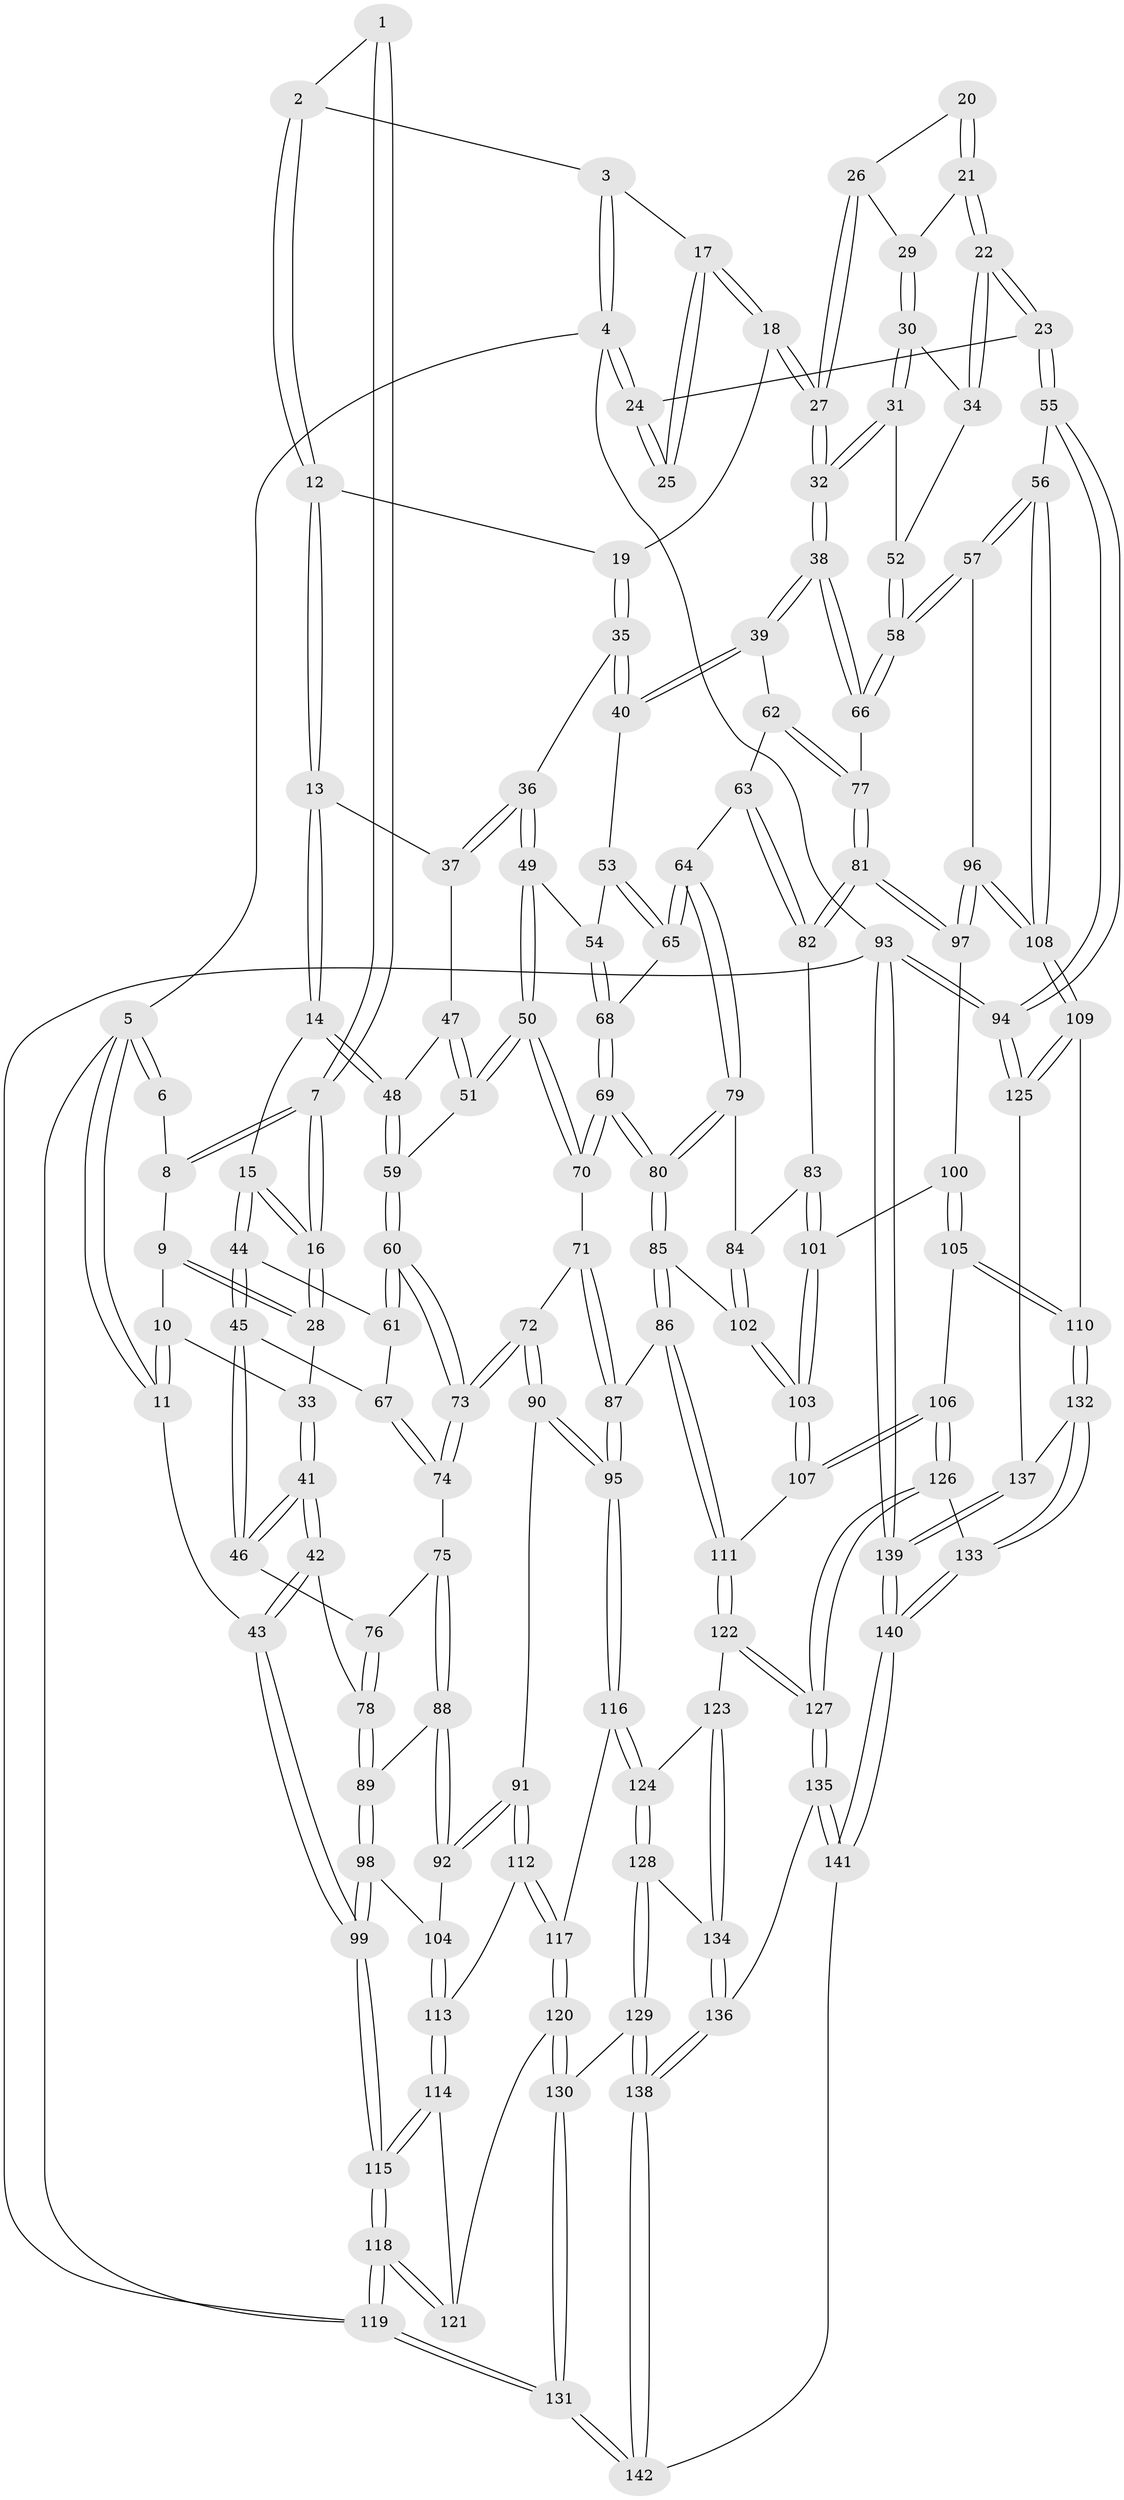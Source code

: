 // coarse degree distribution, {3: 0.0989010989010989, 4: 0.3516483516483517, 5: 0.4945054945054945, 6: 0.054945054945054944}
// Generated by graph-tools (version 1.1) at 2025/52/02/27/25 19:52:36]
// undirected, 142 vertices, 352 edges
graph export_dot {
graph [start="1"]
  node [color=gray90,style=filled];
  1 [pos="+0.27392834397289056+0"];
  2 [pos="+0.4796462801984536+0"];
  3 [pos="+0.8098395078700378+0"];
  4 [pos="+1+0"];
  5 [pos="+0+0"];
  6 [pos="+0+0"];
  7 [pos="+0.20070193647211312+0.11199030597190118"];
  8 [pos="+0.07129521410507585+0.042367267427635344"];
  9 [pos="+0.013768268820404836+0.11970633843957472"];
  10 [pos="+0+0.13987154641945643"];
  11 [pos="+0+0.1602381418389032"];
  12 [pos="+0.4833319616086099+0"];
  13 [pos="+0.45863418151598073+0.10017418871177296"];
  14 [pos="+0.2513059870418881+0.196669701574726"];
  15 [pos="+0.23798682154836262+0.19490492477990148"];
  16 [pos="+0.21146412750240076+0.16557742447575458"];
  17 [pos="+0.8295808302223028+0"];
  18 [pos="+0.768977052836964+0.12819264023183946"];
  19 [pos="+0.7292972950427656+0.142112130449457"];
  20 [pos="+0.9237508466125713+0.09396374748733902"];
  21 [pos="+0.9923486170212735+0.18505884257854194"];
  22 [pos="+1+0.20627890713058833"];
  23 [pos="+1+0.18124430939962563"];
  24 [pos="+1+0.15768138465882311"];
  25 [pos="+0.9111366744501106+0.05379748070676727"];
  26 [pos="+0.9105791161259815+0.1748673157240548"];
  27 [pos="+0.7915847010698747+0.16064203157772333"];
  28 [pos="+0.1481224180953981+0.16924451425018316"];
  29 [pos="+0.9341825142230237+0.19583418480053522"];
  30 [pos="+0.9160506944131176+0.2256612683296269"];
  31 [pos="+0.8635960751162112+0.27979887297724415"];
  32 [pos="+0.8363788571488493+0.28915005137722855"];
  33 [pos="+0.06320507024639818+0.22049666456753966"];
  34 [pos="+0.9851868475710983+0.27021629017126764"];
  35 [pos="+0.6424664921721304+0.22101258120671818"];
  36 [pos="+0.538178455528604+0.19408988436763477"];
  37 [pos="+0.4681072165164555+0.11728514648210349"];
  38 [pos="+0.8104019917853904+0.35733188714827285"];
  39 [pos="+0.7328044684101013+0.34247160545499894"];
  40 [pos="+0.6573870317072995+0.27614424639519713"];
  41 [pos="+0.020274961121717047+0.3844535903750549"];
  42 [pos="+0+0.40992740907726394"];
  43 [pos="+0+0.436606628699992"];
  44 [pos="+0.1894411917051037+0.277137391343804"];
  45 [pos="+0.13328185022629332+0.3399961505045495"];
  46 [pos="+0.11198132589340101+0.35200107311751194"];
  47 [pos="+0.42824456708788905+0.24471545971512354"];
  48 [pos="+0.31389380548469353+0.2787915434052545"];
  49 [pos="+0.5062376847617676+0.32213078938652534"];
  50 [pos="+0.4290425540171225+0.35250474382341684"];
  51 [pos="+0.41865283106670814+0.3458064147199045"];
  52 [pos="+0.9599622233610855+0.29178790247281444"];
  53 [pos="+0.6466783111531778+0.28811675410451776"];
  54 [pos="+0.5459437675777722+0.34983154151380236"];
  55 [pos="+1+0.5213405430978252"];
  56 [pos="+1+0.5156596319190353"];
  57 [pos="+1+0.4982189908282833"];
  58 [pos="+0.9861140032139725+0.4616050266004161"];
  59 [pos="+0.3464818570343257+0.3312609991273116"];
  60 [pos="+0.3113584396700756+0.38281144362368524"];
  61 [pos="+0.247838416482862+0.35563489803077014"];
  62 [pos="+0.6624816193959504+0.4070053510002168"];
  63 [pos="+0.6086034133985735+0.4348296431441718"];
  64 [pos="+0.6047288309144334+0.4346687111887924"];
  65 [pos="+0.6001269988578867+0.4312874911831991"];
  66 [pos="+0.8195099743329899+0.3774451079156652"];
  67 [pos="+0.22801001937825388+0.40478568027608075"];
  68 [pos="+0.5805463178981+0.42350215242557215"];
  69 [pos="+0.4712331475365331+0.4665693568117488"];
  70 [pos="+0.44092972429320504+0.4426595691711085"];
  71 [pos="+0.38168870807861255+0.4678295403498118"];
  72 [pos="+0.3115169242003817+0.4656640170997793"];
  73 [pos="+0.28914121862851694+0.44922392501956826"];
  74 [pos="+0.26882912712075147+0.45265754354749055"];
  75 [pos="+0.26669050534089656+0.4542613456936496"];
  76 [pos="+0.18936865531841304+0.44498214744156084"];
  77 [pos="+0.7610056701557577+0.49278276102452057"];
  78 [pos="+0.1261289916846953+0.5123912254899607"];
  79 [pos="+0.5971682712107791+0.4777637007153126"];
  80 [pos="+0.4897146400074218+0.5765284192128131"];
  81 [pos="+0.7502617280312621+0.5256243944025761"];
  82 [pos="+0.7201200489007996+0.5243503123155515"];
  83 [pos="+0.6412024277597428+0.5648324866053188"];
  84 [pos="+0.6197929736817318+0.5702666101590836"];
  85 [pos="+0.4885886959679263+0.5986083801481659"];
  86 [pos="+0.45276294679252793+0.6262738538818521"];
  87 [pos="+0.3932455204690348+0.6361064587084753"];
  88 [pos="+0.18619639233202348+0.5649443644200084"];
  89 [pos="+0.13677629289120116+0.5238626878280352"];
  90 [pos="+0.3314671717600614+0.6237783887386376"];
  91 [pos="+0.20396149755640083+0.6133053719113553"];
  92 [pos="+0.19814607299842807+0.6061610703511363"];
  93 [pos="+1+1"];
  94 [pos="+1+1"];
  95 [pos="+0.37073692460605207+0.6447634209841575"];
  96 [pos="+0.8042638596322823+0.5900233079898567"];
  97 [pos="+0.7854869500996359+0.5829175420203835"];
  98 [pos="+0.029720853360251643+0.6369781955539721"];
  99 [pos="+0+0.6463508305971744"];
  100 [pos="+0.752745012027321+0.6169867304956266"];
  101 [pos="+0.7010155148639466+0.6392239712898897"];
  102 [pos="+0.577272554988352+0.6139876350455344"];
  103 [pos="+0.6330596292700492+0.6938757229591845"];
  104 [pos="+0.04784792298715145+0.6385344512778355"];
  105 [pos="+0.7357022733253069+0.7982212923677365"];
  106 [pos="+0.6948708905094442+0.7966386266913013"];
  107 [pos="+0.6382511875997637+0.7521074699582274"];
  108 [pos="+0.8722730970859187+0.732737593716966"];
  109 [pos="+0.8668949937234568+0.7878418405065589"];
  110 [pos="+0.768086951068728+0.8073850013972341"];
  111 [pos="+0.5260872415499754+0.7825361832107542"];
  112 [pos="+0.19341208925250095+0.6571544543410602"];
  113 [pos="+0.11158848669825394+0.6979372716762102"];
  114 [pos="+0.10040878779799388+0.7278641943875535"];
  115 [pos="+0+0.6785991973752006"];
  116 [pos="+0.34900333514823106+0.7518222413661919"];
  117 [pos="+0.20463786272190065+0.7792660295931935"];
  118 [pos="+0+0.8375020785341233"];
  119 [pos="+0+1"];
  120 [pos="+0.18373154323093935+0.8083715088244496"];
  121 [pos="+0.13449829904781452+0.7878401780219562"];
  122 [pos="+0.5040944826651915+0.8122246481795523"];
  123 [pos="+0.44221514170621007+0.8359102914655784"];
  124 [pos="+0.3736610662788505+0.7989483142149459"];
  125 [pos="+0.9725139516184902+0.8660622350478834"];
  126 [pos="+0.6335034411668328+0.9081551112645309"];
  127 [pos="+0.5933521784722456+0.9410400889341475"];
  128 [pos="+0.2983829422184177+0.8936834373946221"];
  129 [pos="+0.27682426845198976+0.9106618093840048"];
  130 [pos="+0.18903980312127333+0.9109207180613833"];
  131 [pos="+0+1"];
  132 [pos="+0.7642487457604787+0.9403220736012269"];
  133 [pos="+0.7479350687221532+0.9653686032961138"];
  134 [pos="+0.43511248605024805+0.9195787368351098"];
  135 [pos="+0.5858897207517714+0.9620576781821334"];
  136 [pos="+0.4375853448220376+0.9387862226871976"];
  137 [pos="+0.8428868204245341+0.9532875864035473"];
  138 [pos="+0.3897885556305133+1"];
  139 [pos="+0.7937615789939367+1"];
  140 [pos="+0.7138416298840384+1"];
  141 [pos="+0.6269082361019406+1"];
  142 [pos="+0.38980560496054456+1"];
  1 -- 2;
  1 -- 7;
  1 -- 7;
  2 -- 3;
  2 -- 12;
  2 -- 12;
  3 -- 4;
  3 -- 4;
  3 -- 17;
  4 -- 5;
  4 -- 24;
  4 -- 24;
  4 -- 93;
  5 -- 6;
  5 -- 6;
  5 -- 11;
  5 -- 11;
  5 -- 119;
  6 -- 8;
  7 -- 8;
  7 -- 8;
  7 -- 16;
  7 -- 16;
  8 -- 9;
  9 -- 10;
  9 -- 28;
  9 -- 28;
  10 -- 11;
  10 -- 11;
  10 -- 33;
  11 -- 43;
  12 -- 13;
  12 -- 13;
  12 -- 19;
  13 -- 14;
  13 -- 14;
  13 -- 37;
  14 -- 15;
  14 -- 48;
  14 -- 48;
  15 -- 16;
  15 -- 16;
  15 -- 44;
  15 -- 44;
  16 -- 28;
  16 -- 28;
  17 -- 18;
  17 -- 18;
  17 -- 25;
  17 -- 25;
  18 -- 19;
  18 -- 27;
  18 -- 27;
  19 -- 35;
  19 -- 35;
  20 -- 21;
  20 -- 21;
  20 -- 26;
  21 -- 22;
  21 -- 22;
  21 -- 29;
  22 -- 23;
  22 -- 23;
  22 -- 34;
  22 -- 34;
  23 -- 24;
  23 -- 55;
  23 -- 55;
  24 -- 25;
  24 -- 25;
  26 -- 27;
  26 -- 27;
  26 -- 29;
  27 -- 32;
  27 -- 32;
  28 -- 33;
  29 -- 30;
  29 -- 30;
  30 -- 31;
  30 -- 31;
  30 -- 34;
  31 -- 32;
  31 -- 32;
  31 -- 52;
  32 -- 38;
  32 -- 38;
  33 -- 41;
  33 -- 41;
  34 -- 52;
  35 -- 36;
  35 -- 40;
  35 -- 40;
  36 -- 37;
  36 -- 37;
  36 -- 49;
  36 -- 49;
  37 -- 47;
  38 -- 39;
  38 -- 39;
  38 -- 66;
  38 -- 66;
  39 -- 40;
  39 -- 40;
  39 -- 62;
  40 -- 53;
  41 -- 42;
  41 -- 42;
  41 -- 46;
  41 -- 46;
  42 -- 43;
  42 -- 43;
  42 -- 78;
  43 -- 99;
  43 -- 99;
  44 -- 45;
  44 -- 45;
  44 -- 61;
  45 -- 46;
  45 -- 46;
  45 -- 67;
  46 -- 76;
  47 -- 48;
  47 -- 51;
  47 -- 51;
  48 -- 59;
  48 -- 59;
  49 -- 50;
  49 -- 50;
  49 -- 54;
  50 -- 51;
  50 -- 51;
  50 -- 70;
  50 -- 70;
  51 -- 59;
  52 -- 58;
  52 -- 58;
  53 -- 54;
  53 -- 65;
  53 -- 65;
  54 -- 68;
  54 -- 68;
  55 -- 56;
  55 -- 94;
  55 -- 94;
  56 -- 57;
  56 -- 57;
  56 -- 108;
  56 -- 108;
  57 -- 58;
  57 -- 58;
  57 -- 96;
  58 -- 66;
  58 -- 66;
  59 -- 60;
  59 -- 60;
  60 -- 61;
  60 -- 61;
  60 -- 73;
  60 -- 73;
  61 -- 67;
  62 -- 63;
  62 -- 77;
  62 -- 77;
  63 -- 64;
  63 -- 82;
  63 -- 82;
  64 -- 65;
  64 -- 65;
  64 -- 79;
  64 -- 79;
  65 -- 68;
  66 -- 77;
  67 -- 74;
  67 -- 74;
  68 -- 69;
  68 -- 69;
  69 -- 70;
  69 -- 70;
  69 -- 80;
  69 -- 80;
  70 -- 71;
  71 -- 72;
  71 -- 87;
  71 -- 87;
  72 -- 73;
  72 -- 73;
  72 -- 90;
  72 -- 90;
  73 -- 74;
  73 -- 74;
  74 -- 75;
  75 -- 76;
  75 -- 88;
  75 -- 88;
  76 -- 78;
  76 -- 78;
  77 -- 81;
  77 -- 81;
  78 -- 89;
  78 -- 89;
  79 -- 80;
  79 -- 80;
  79 -- 84;
  80 -- 85;
  80 -- 85;
  81 -- 82;
  81 -- 82;
  81 -- 97;
  81 -- 97;
  82 -- 83;
  83 -- 84;
  83 -- 101;
  83 -- 101;
  84 -- 102;
  84 -- 102;
  85 -- 86;
  85 -- 86;
  85 -- 102;
  86 -- 87;
  86 -- 111;
  86 -- 111;
  87 -- 95;
  87 -- 95;
  88 -- 89;
  88 -- 92;
  88 -- 92;
  89 -- 98;
  89 -- 98;
  90 -- 91;
  90 -- 95;
  90 -- 95;
  91 -- 92;
  91 -- 92;
  91 -- 112;
  91 -- 112;
  92 -- 104;
  93 -- 94;
  93 -- 94;
  93 -- 139;
  93 -- 139;
  93 -- 119;
  94 -- 125;
  94 -- 125;
  95 -- 116;
  95 -- 116;
  96 -- 97;
  96 -- 97;
  96 -- 108;
  96 -- 108;
  97 -- 100;
  98 -- 99;
  98 -- 99;
  98 -- 104;
  99 -- 115;
  99 -- 115;
  100 -- 101;
  100 -- 105;
  100 -- 105;
  101 -- 103;
  101 -- 103;
  102 -- 103;
  102 -- 103;
  103 -- 107;
  103 -- 107;
  104 -- 113;
  104 -- 113;
  105 -- 106;
  105 -- 110;
  105 -- 110;
  106 -- 107;
  106 -- 107;
  106 -- 126;
  106 -- 126;
  107 -- 111;
  108 -- 109;
  108 -- 109;
  109 -- 110;
  109 -- 125;
  109 -- 125;
  110 -- 132;
  110 -- 132;
  111 -- 122;
  111 -- 122;
  112 -- 113;
  112 -- 117;
  112 -- 117;
  113 -- 114;
  113 -- 114;
  114 -- 115;
  114 -- 115;
  114 -- 121;
  115 -- 118;
  115 -- 118;
  116 -- 117;
  116 -- 124;
  116 -- 124;
  117 -- 120;
  117 -- 120;
  118 -- 119;
  118 -- 119;
  118 -- 121;
  118 -- 121;
  119 -- 131;
  119 -- 131;
  120 -- 121;
  120 -- 130;
  120 -- 130;
  122 -- 123;
  122 -- 127;
  122 -- 127;
  123 -- 124;
  123 -- 134;
  123 -- 134;
  124 -- 128;
  124 -- 128;
  125 -- 137;
  126 -- 127;
  126 -- 127;
  126 -- 133;
  127 -- 135;
  127 -- 135;
  128 -- 129;
  128 -- 129;
  128 -- 134;
  129 -- 130;
  129 -- 138;
  129 -- 138;
  130 -- 131;
  130 -- 131;
  131 -- 142;
  131 -- 142;
  132 -- 133;
  132 -- 133;
  132 -- 137;
  133 -- 140;
  133 -- 140;
  134 -- 136;
  134 -- 136;
  135 -- 136;
  135 -- 141;
  135 -- 141;
  136 -- 138;
  136 -- 138;
  137 -- 139;
  137 -- 139;
  138 -- 142;
  138 -- 142;
  139 -- 140;
  139 -- 140;
  140 -- 141;
  140 -- 141;
  141 -- 142;
}
